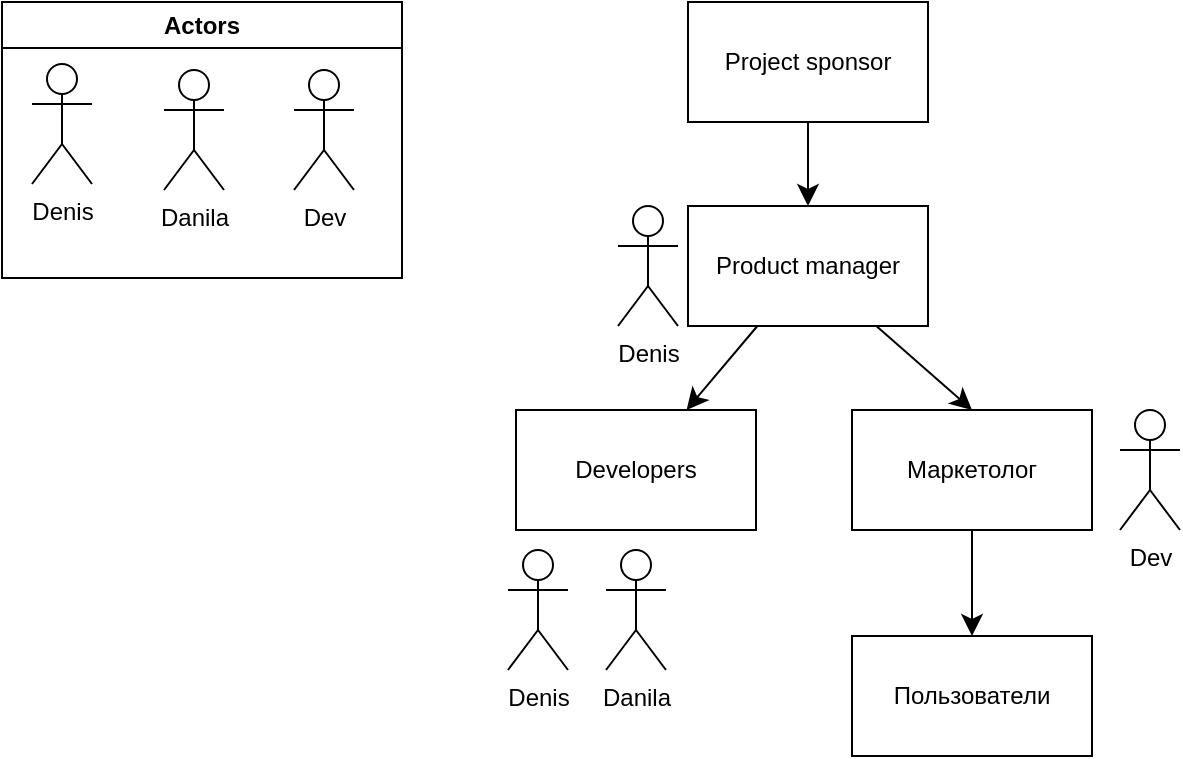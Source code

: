 <mxfile version="24.0.7" type="device">
  <diagram name="Page-1" id="LYINpWq9P_KafRxt_BE9">
    <mxGraphModel dx="995" dy="1090" grid="0" gridSize="10" guides="1" tooltips="1" connect="1" arrows="1" fold="1" page="0" pageScale="1" pageWidth="850" pageHeight="1100" math="0" shadow="0">
      <root>
        <mxCell id="0" />
        <mxCell id="1" parent="0" />
        <mxCell id="z-5GgKgU87U8D3NbDaNT-11" style="edgeStyle=none;curved=1;rounded=0;orthogonalLoop=1;jettySize=auto;html=1;fontSize=12;startSize=8;endSize=8;" edge="1" parent="1" source="z-5GgKgU87U8D3NbDaNT-6" target="z-5GgKgU87U8D3NbDaNT-7">
          <mxGeometry relative="1" as="geometry" />
        </mxCell>
        <mxCell id="z-5GgKgU87U8D3NbDaNT-6" value="Project sponsor" style="rounded=0;whiteSpace=wrap;html=1;" vertex="1" parent="1">
          <mxGeometry x="159" y="-172" width="120" height="60" as="geometry" />
        </mxCell>
        <mxCell id="z-5GgKgU87U8D3NbDaNT-12" style="edgeStyle=none;curved=1;rounded=0;orthogonalLoop=1;jettySize=auto;html=1;fontSize=12;startSize=8;endSize=8;" edge="1" parent="1" source="z-5GgKgU87U8D3NbDaNT-7" target="z-5GgKgU87U8D3NbDaNT-9">
          <mxGeometry relative="1" as="geometry" />
        </mxCell>
        <mxCell id="z-5GgKgU87U8D3NbDaNT-13" style="edgeStyle=none;curved=1;rounded=0;orthogonalLoop=1;jettySize=auto;html=1;entryX=0.5;entryY=0;entryDx=0;entryDy=0;fontSize=12;startSize=8;endSize=8;" edge="1" parent="1" source="z-5GgKgU87U8D3NbDaNT-7" target="z-5GgKgU87U8D3NbDaNT-8">
          <mxGeometry relative="1" as="geometry" />
        </mxCell>
        <mxCell id="z-5GgKgU87U8D3NbDaNT-7" value="Product manager" style="rounded=0;whiteSpace=wrap;html=1;" vertex="1" parent="1">
          <mxGeometry x="159" y="-70" width="120" height="60" as="geometry" />
        </mxCell>
        <mxCell id="z-5GgKgU87U8D3NbDaNT-14" style="edgeStyle=none;curved=1;rounded=0;orthogonalLoop=1;jettySize=auto;html=1;fontSize=12;startSize=8;endSize=8;" edge="1" parent="1" source="z-5GgKgU87U8D3NbDaNT-8" target="z-5GgKgU87U8D3NbDaNT-10">
          <mxGeometry relative="1" as="geometry" />
        </mxCell>
        <mxCell id="z-5GgKgU87U8D3NbDaNT-8" value="Маркетолог" style="rounded=0;whiteSpace=wrap;html=1;" vertex="1" parent="1">
          <mxGeometry x="241" y="32" width="120" height="60" as="geometry" />
        </mxCell>
        <mxCell id="z-5GgKgU87U8D3NbDaNT-9" value="Developers" style="rounded=0;whiteSpace=wrap;html=1;" vertex="1" parent="1">
          <mxGeometry x="73" y="32" width="120" height="60" as="geometry" />
        </mxCell>
        <mxCell id="z-5GgKgU87U8D3NbDaNT-10" value="Пользователи" style="rounded=0;whiteSpace=wrap;html=1;" vertex="1" parent="1">
          <mxGeometry x="241" y="145" width="120" height="60" as="geometry" />
        </mxCell>
        <mxCell id="z-5GgKgU87U8D3NbDaNT-17" value="Actors" style="swimlane;whiteSpace=wrap;html=1;" vertex="1" parent="1">
          <mxGeometry x="-184" y="-172" width="200" height="138" as="geometry" />
        </mxCell>
        <mxCell id="z-5GgKgU87U8D3NbDaNT-1" value="&lt;div&gt;Denis&lt;/div&gt;" style="shape=umlActor;verticalLabelPosition=bottom;verticalAlign=top;html=1;outlineConnect=0;" vertex="1" parent="z-5GgKgU87U8D3NbDaNT-17">
          <mxGeometry x="15" y="31" width="30" height="60" as="geometry" />
        </mxCell>
        <mxCell id="z-5GgKgU87U8D3NbDaNT-2" value="Danila" style="shape=umlActor;verticalLabelPosition=bottom;verticalAlign=top;html=1;outlineConnect=0;" vertex="1" parent="z-5GgKgU87U8D3NbDaNT-17">
          <mxGeometry x="81" y="34" width="30" height="60" as="geometry" />
        </mxCell>
        <mxCell id="z-5GgKgU87U8D3NbDaNT-5" value="Dev" style="shape=umlActor;verticalLabelPosition=bottom;verticalAlign=top;html=1;outlineConnect=0;" vertex="1" parent="z-5GgKgU87U8D3NbDaNT-17">
          <mxGeometry x="146" y="34" width="30" height="60" as="geometry" />
        </mxCell>
        <mxCell id="z-5GgKgU87U8D3NbDaNT-19" value="&lt;div&gt;Denis&lt;/div&gt;" style="shape=umlActor;verticalLabelPosition=bottom;verticalAlign=top;html=1;outlineConnect=0;" vertex="1" parent="1">
          <mxGeometry x="124" y="-70" width="30" height="60" as="geometry" />
        </mxCell>
        <mxCell id="z-5GgKgU87U8D3NbDaNT-20" value="&lt;div&gt;Denis&lt;/div&gt;" style="shape=umlActor;verticalLabelPosition=bottom;verticalAlign=top;html=1;outlineConnect=0;" vertex="1" parent="1">
          <mxGeometry x="69" y="102" width="30" height="60" as="geometry" />
        </mxCell>
        <mxCell id="z-5GgKgU87U8D3NbDaNT-21" value="Danila" style="shape=umlActor;verticalLabelPosition=bottom;verticalAlign=top;html=1;outlineConnect=0;" vertex="1" parent="1">
          <mxGeometry x="118" y="102" width="30" height="60" as="geometry" />
        </mxCell>
        <mxCell id="z-5GgKgU87U8D3NbDaNT-22" value="Dev" style="shape=umlActor;verticalLabelPosition=bottom;verticalAlign=top;html=1;outlineConnect=0;" vertex="1" parent="1">
          <mxGeometry x="375" y="32" width="30" height="60" as="geometry" />
        </mxCell>
      </root>
    </mxGraphModel>
  </diagram>
</mxfile>
